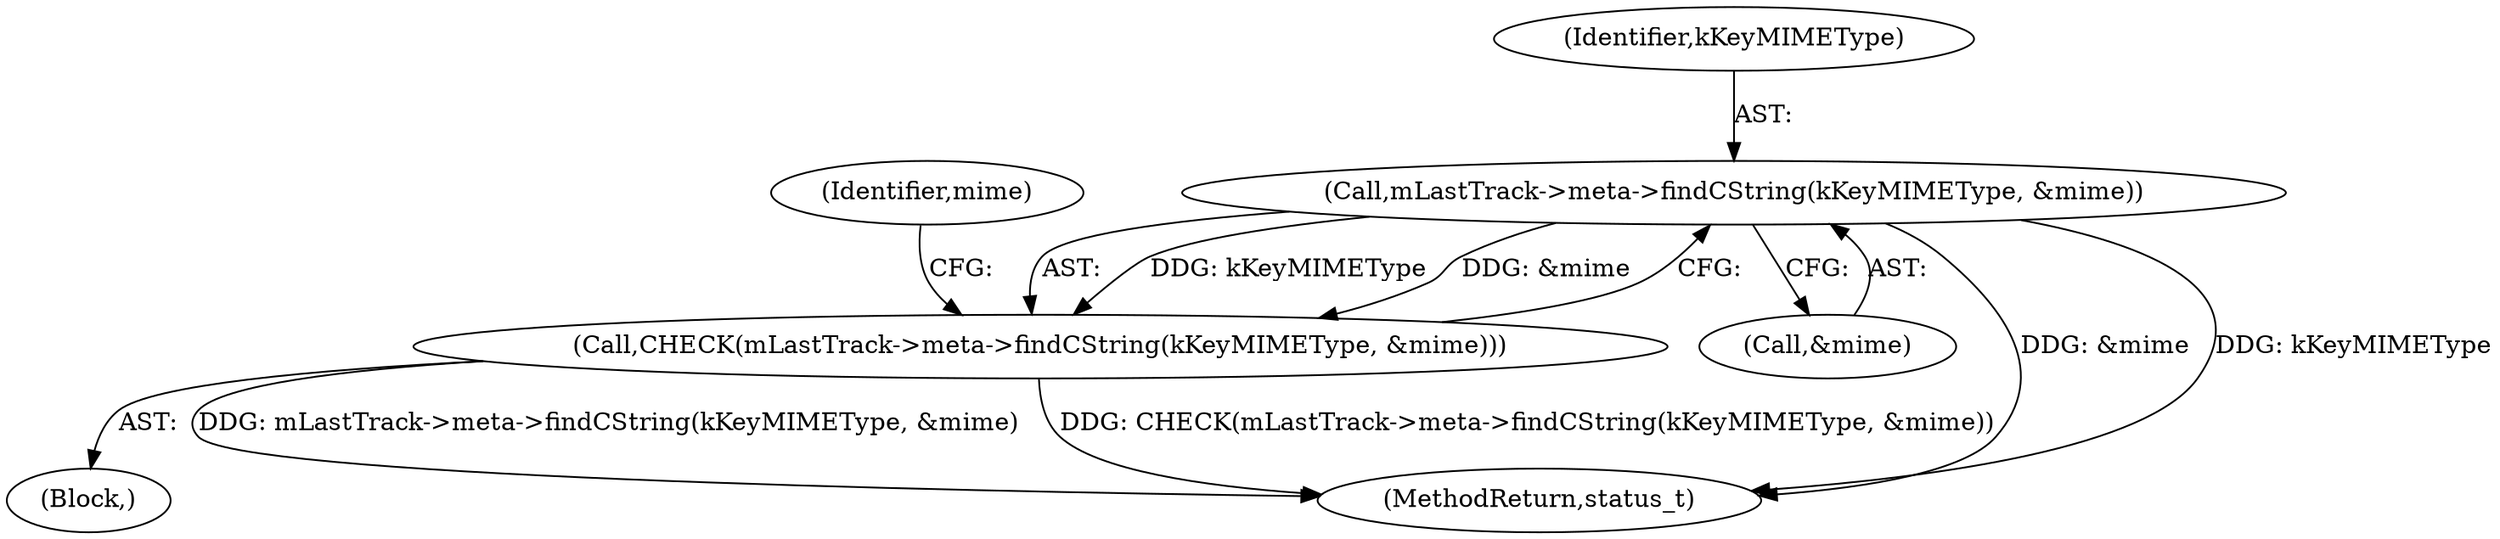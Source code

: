 digraph "0_Android_8a3a2f6ea7defe1a81bb32b3c9f3537f84749b9d@pointer" {
"1001605" [label="(Call,mLastTrack->meta->findCString(kKeyMIMEType, &mime))"];
"1001604" [label="(Call,CHECK(mLastTrack->meta->findCString(kKeyMIMEType, &mime)))"];
"1001606" [label="(Identifier,kKeyMIMEType)"];
"1001612" [label="(Identifier,mime)"];
"1001607" [label="(Call,&mime)"];
"1001596" [label="(Block,)"];
"1001605" [label="(Call,mLastTrack->meta->findCString(kKeyMIMEType, &mime))"];
"1001604" [label="(Call,CHECK(mLastTrack->meta->findCString(kKeyMIMEType, &mime)))"];
"1003903" [label="(MethodReturn,status_t)"];
"1001605" -> "1001604"  [label="AST: "];
"1001605" -> "1001607"  [label="CFG: "];
"1001606" -> "1001605"  [label="AST: "];
"1001607" -> "1001605"  [label="AST: "];
"1001604" -> "1001605"  [label="CFG: "];
"1001605" -> "1003903"  [label="DDG: &mime"];
"1001605" -> "1003903"  [label="DDG: kKeyMIMEType"];
"1001605" -> "1001604"  [label="DDG: kKeyMIMEType"];
"1001605" -> "1001604"  [label="DDG: &mime"];
"1001604" -> "1001596"  [label="AST: "];
"1001612" -> "1001604"  [label="CFG: "];
"1001604" -> "1003903"  [label="DDG: mLastTrack->meta->findCString(kKeyMIMEType, &mime)"];
"1001604" -> "1003903"  [label="DDG: CHECK(mLastTrack->meta->findCString(kKeyMIMEType, &mime))"];
}
